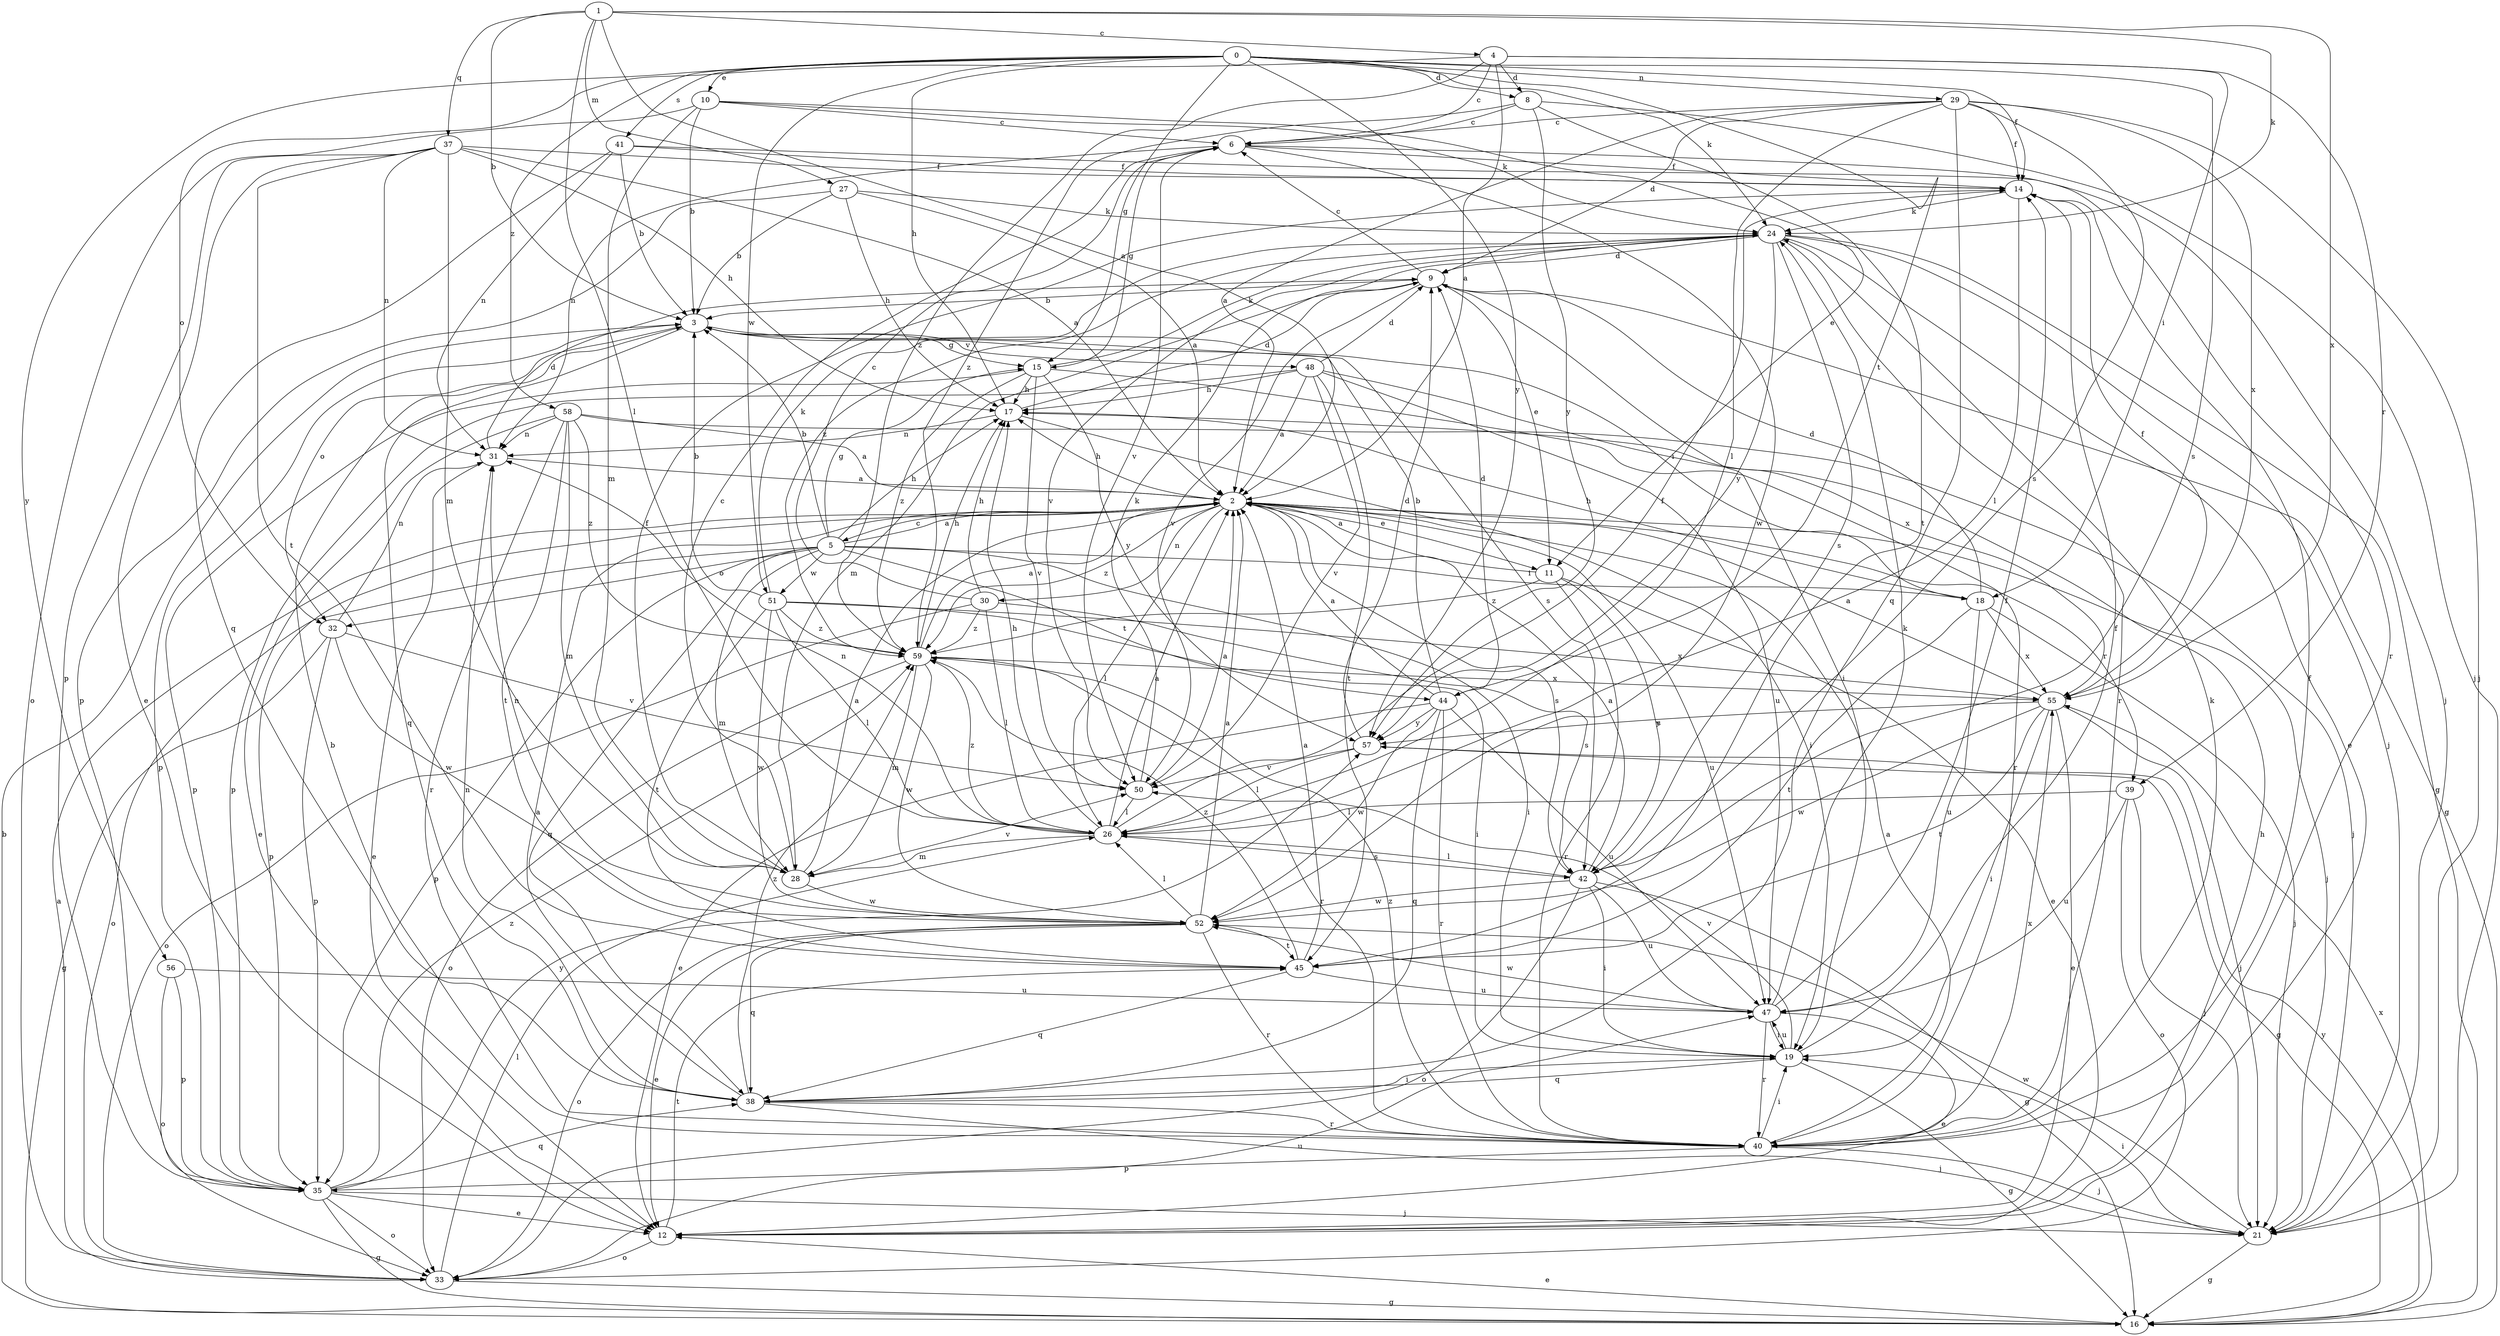 strict digraph  {
0;
1;
2;
3;
4;
5;
6;
8;
9;
10;
11;
12;
14;
15;
16;
17;
18;
19;
21;
24;
26;
27;
28;
29;
30;
31;
32;
33;
35;
37;
38;
39;
40;
41;
42;
44;
45;
47;
48;
50;
51;
52;
55;
56;
57;
58;
59;
0 -> 8  [label=d];
0 -> 10  [label=e];
0 -> 14  [label=f];
0 -> 15  [label=g];
0 -> 17  [label=h];
0 -> 24  [label=k];
0 -> 29  [label=n];
0 -> 41  [label=s];
0 -> 42  [label=s];
0 -> 44  [label=t];
0 -> 51  [label=w];
0 -> 56  [label=y];
0 -> 57  [label=y];
0 -> 58  [label=z];
1 -> 2  [label=a];
1 -> 3  [label=b];
1 -> 4  [label=c];
1 -> 24  [label=k];
1 -> 26  [label=l];
1 -> 27  [label=m];
1 -> 37  [label=q];
1 -> 55  [label=x];
2 -> 5  [label=c];
2 -> 11  [label=e];
2 -> 17  [label=h];
2 -> 21  [label=j];
2 -> 26  [label=l];
2 -> 30  [label=n];
2 -> 35  [label=p];
2 -> 39  [label=r];
2 -> 42  [label=s];
2 -> 47  [label=u];
2 -> 59  [label=z];
3 -> 15  [label=g];
3 -> 18  [label=i];
3 -> 32  [label=o];
3 -> 35  [label=p];
3 -> 38  [label=q];
3 -> 42  [label=s];
3 -> 48  [label=v];
4 -> 2  [label=a];
4 -> 6  [label=c];
4 -> 8  [label=d];
4 -> 18  [label=i];
4 -> 32  [label=o];
4 -> 39  [label=r];
4 -> 59  [label=z];
5 -> 2  [label=a];
5 -> 3  [label=b];
5 -> 15  [label=g];
5 -> 17  [label=h];
5 -> 18  [label=i];
5 -> 19  [label=i];
5 -> 28  [label=m];
5 -> 32  [label=o];
5 -> 33  [label=o];
5 -> 35  [label=p];
5 -> 38  [label=q];
5 -> 44  [label=t];
5 -> 51  [label=w];
6 -> 14  [label=f];
6 -> 15  [label=g];
6 -> 31  [label=n];
6 -> 40  [label=r];
6 -> 50  [label=v];
6 -> 52  [label=w];
8 -> 6  [label=c];
8 -> 21  [label=j];
8 -> 45  [label=t];
8 -> 57  [label=y];
8 -> 59  [label=z];
9 -> 3  [label=b];
9 -> 6  [label=c];
9 -> 11  [label=e];
9 -> 16  [label=g];
9 -> 19  [label=i];
9 -> 28  [label=m];
9 -> 50  [label=v];
10 -> 3  [label=b];
10 -> 6  [label=c];
10 -> 11  [label=e];
10 -> 24  [label=k];
10 -> 28  [label=m];
10 -> 33  [label=o];
11 -> 2  [label=a];
11 -> 12  [label=e];
11 -> 40  [label=r];
11 -> 42  [label=s];
11 -> 59  [label=z];
12 -> 17  [label=h];
12 -> 33  [label=o];
12 -> 45  [label=t];
14 -> 24  [label=k];
14 -> 26  [label=l];
15 -> 17  [label=h];
15 -> 24  [label=k];
15 -> 35  [label=p];
15 -> 40  [label=r];
15 -> 50  [label=v];
15 -> 57  [label=y];
15 -> 59  [label=z];
16 -> 3  [label=b];
16 -> 12  [label=e];
16 -> 55  [label=x];
16 -> 57  [label=y];
17 -> 9  [label=d];
17 -> 19  [label=i];
17 -> 31  [label=n];
18 -> 9  [label=d];
18 -> 17  [label=h];
18 -> 21  [label=j];
18 -> 45  [label=t];
18 -> 47  [label=u];
18 -> 55  [label=x];
19 -> 14  [label=f];
19 -> 16  [label=g];
19 -> 38  [label=q];
19 -> 47  [label=u];
19 -> 50  [label=v];
21 -> 16  [label=g];
21 -> 19  [label=i];
21 -> 52  [label=w];
24 -> 9  [label=d];
24 -> 12  [label=e];
24 -> 16  [label=g];
24 -> 21  [label=j];
24 -> 40  [label=r];
24 -> 42  [label=s];
24 -> 50  [label=v];
24 -> 57  [label=y];
24 -> 59  [label=z];
26 -> 2  [label=a];
26 -> 14  [label=f];
26 -> 17  [label=h];
26 -> 28  [label=m];
26 -> 31  [label=n];
26 -> 42  [label=s];
26 -> 59  [label=z];
27 -> 2  [label=a];
27 -> 3  [label=b];
27 -> 17  [label=h];
27 -> 24  [label=k];
27 -> 35  [label=p];
28 -> 2  [label=a];
28 -> 6  [label=c];
28 -> 14  [label=f];
28 -> 50  [label=v];
28 -> 52  [label=w];
29 -> 2  [label=a];
29 -> 6  [label=c];
29 -> 9  [label=d];
29 -> 14  [label=f];
29 -> 21  [label=j];
29 -> 26  [label=l];
29 -> 38  [label=q];
29 -> 42  [label=s];
29 -> 55  [label=x];
30 -> 6  [label=c];
30 -> 17  [label=h];
30 -> 26  [label=l];
30 -> 33  [label=o];
30 -> 42  [label=s];
30 -> 59  [label=z];
31 -> 2  [label=a];
31 -> 9  [label=d];
31 -> 12  [label=e];
32 -> 16  [label=g];
32 -> 31  [label=n];
32 -> 35  [label=p];
32 -> 50  [label=v];
32 -> 52  [label=w];
33 -> 2  [label=a];
33 -> 16  [label=g];
33 -> 26  [label=l];
33 -> 47  [label=u];
35 -> 12  [label=e];
35 -> 16  [label=g];
35 -> 21  [label=j];
35 -> 33  [label=o];
35 -> 38  [label=q];
35 -> 57  [label=y];
35 -> 59  [label=z];
37 -> 2  [label=a];
37 -> 12  [label=e];
37 -> 14  [label=f];
37 -> 17  [label=h];
37 -> 28  [label=m];
37 -> 31  [label=n];
37 -> 35  [label=p];
37 -> 45  [label=t];
38 -> 2  [label=a];
38 -> 19  [label=i];
38 -> 21  [label=j];
38 -> 31  [label=n];
38 -> 40  [label=r];
38 -> 59  [label=z];
39 -> 21  [label=j];
39 -> 26  [label=l];
39 -> 33  [label=o];
39 -> 47  [label=u];
40 -> 2  [label=a];
40 -> 3  [label=b];
40 -> 14  [label=f];
40 -> 19  [label=i];
40 -> 21  [label=j];
40 -> 24  [label=k];
40 -> 35  [label=p];
40 -> 55  [label=x];
40 -> 59  [label=z];
41 -> 3  [label=b];
41 -> 14  [label=f];
41 -> 21  [label=j];
41 -> 31  [label=n];
41 -> 38  [label=q];
42 -> 2  [label=a];
42 -> 16  [label=g];
42 -> 19  [label=i];
42 -> 26  [label=l];
42 -> 33  [label=o];
42 -> 47  [label=u];
42 -> 52  [label=w];
44 -> 2  [label=a];
44 -> 3  [label=b];
44 -> 9  [label=d];
44 -> 12  [label=e];
44 -> 38  [label=q];
44 -> 40  [label=r];
44 -> 47  [label=u];
44 -> 52  [label=w];
44 -> 57  [label=y];
45 -> 2  [label=a];
45 -> 38  [label=q];
45 -> 47  [label=u];
45 -> 59  [label=z];
47 -> 12  [label=e];
47 -> 14  [label=f];
47 -> 19  [label=i];
47 -> 24  [label=k];
47 -> 40  [label=r];
47 -> 52  [label=w];
48 -> 2  [label=a];
48 -> 9  [label=d];
48 -> 17  [label=h];
48 -> 35  [label=p];
48 -> 45  [label=t];
48 -> 47  [label=u];
48 -> 50  [label=v];
48 -> 55  [label=x];
50 -> 2  [label=a];
50 -> 24  [label=k];
50 -> 26  [label=l];
51 -> 3  [label=b];
51 -> 19  [label=i];
51 -> 24  [label=k];
51 -> 26  [label=l];
51 -> 45  [label=t];
51 -> 52  [label=w];
51 -> 55  [label=x];
51 -> 59  [label=z];
52 -> 2  [label=a];
52 -> 12  [label=e];
52 -> 26  [label=l];
52 -> 31  [label=n];
52 -> 33  [label=o];
52 -> 38  [label=q];
52 -> 40  [label=r];
52 -> 45  [label=t];
55 -> 2  [label=a];
55 -> 12  [label=e];
55 -> 14  [label=f];
55 -> 19  [label=i];
55 -> 21  [label=j];
55 -> 45  [label=t];
55 -> 52  [label=w];
55 -> 57  [label=y];
56 -> 33  [label=o];
56 -> 35  [label=p];
56 -> 47  [label=u];
57 -> 9  [label=d];
57 -> 16  [label=g];
57 -> 26  [label=l];
57 -> 50  [label=v];
58 -> 2  [label=a];
58 -> 12  [label=e];
58 -> 21  [label=j];
58 -> 28  [label=m];
58 -> 31  [label=n];
58 -> 40  [label=r];
58 -> 45  [label=t];
58 -> 59  [label=z];
59 -> 2  [label=a];
59 -> 17  [label=h];
59 -> 28  [label=m];
59 -> 33  [label=o];
59 -> 40  [label=r];
59 -> 52  [label=w];
59 -> 55  [label=x];
}
